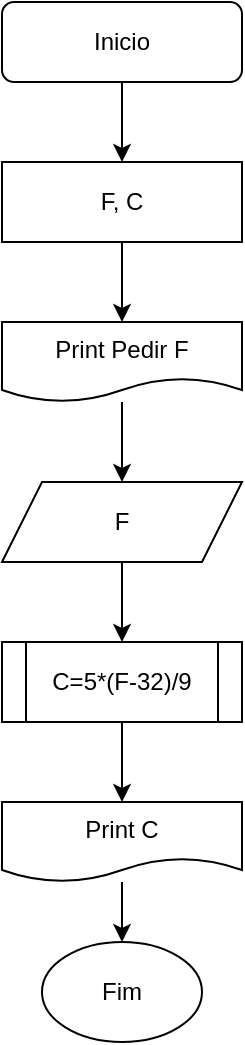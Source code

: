 <mxfile version="27.1.1">
  <diagram name="Página-1" id="gx2sNBhWUMIWt3IAhmol">
    <mxGraphModel dx="1594" dy="978" grid="1" gridSize="10" guides="1" tooltips="1" connect="1" arrows="1" fold="1" page="1" pageScale="1" pageWidth="827" pageHeight="1169" math="0" shadow="0">
      <root>
        <mxCell id="0" />
        <mxCell id="1" parent="0" />
        <mxCell id="l61VkiETOuSehqePeORV-9" style="edgeStyle=orthogonalEdgeStyle;rounded=0;orthogonalLoop=1;jettySize=auto;html=1;" edge="1" parent="1" source="l61VkiETOuSehqePeORV-1" target="l61VkiETOuSehqePeORV-2">
          <mxGeometry relative="1" as="geometry" />
        </mxCell>
        <mxCell id="l61VkiETOuSehqePeORV-1" value="Inicio" style="rounded=1;whiteSpace=wrap;html=1;" vertex="1" parent="1">
          <mxGeometry x="354" y="330" width="120" height="40" as="geometry" />
        </mxCell>
        <mxCell id="l61VkiETOuSehqePeORV-10" style="edgeStyle=orthogonalEdgeStyle;rounded=0;orthogonalLoop=1;jettySize=auto;html=1;" edge="1" parent="1" source="l61VkiETOuSehqePeORV-2" target="l61VkiETOuSehqePeORV-3">
          <mxGeometry relative="1" as="geometry" />
        </mxCell>
        <mxCell id="l61VkiETOuSehqePeORV-2" value="F, C" style="rounded=0;whiteSpace=wrap;html=1;" vertex="1" parent="1">
          <mxGeometry x="354" y="410" width="120" height="40" as="geometry" />
        </mxCell>
        <mxCell id="l61VkiETOuSehqePeORV-11" style="edgeStyle=orthogonalEdgeStyle;rounded=0;orthogonalLoop=1;jettySize=auto;html=1;" edge="1" parent="1" source="l61VkiETOuSehqePeORV-3" target="l61VkiETOuSehqePeORV-5">
          <mxGeometry relative="1" as="geometry" />
        </mxCell>
        <mxCell id="l61VkiETOuSehqePeORV-3" value="Print Pedir F" style="shape=document;whiteSpace=wrap;html=1;boundedLbl=1;" vertex="1" parent="1">
          <mxGeometry x="354" y="490" width="120" height="40" as="geometry" />
        </mxCell>
        <mxCell id="l61VkiETOuSehqePeORV-12" style="edgeStyle=orthogonalEdgeStyle;rounded=0;orthogonalLoop=1;jettySize=auto;html=1;" edge="1" parent="1" source="l61VkiETOuSehqePeORV-5" target="l61VkiETOuSehqePeORV-6">
          <mxGeometry relative="1" as="geometry" />
        </mxCell>
        <mxCell id="l61VkiETOuSehqePeORV-5" value="F" style="shape=parallelogram;perimeter=parallelogramPerimeter;whiteSpace=wrap;html=1;fixedSize=1;" vertex="1" parent="1">
          <mxGeometry x="354" y="570" width="120" height="40" as="geometry" />
        </mxCell>
        <mxCell id="l61VkiETOuSehqePeORV-13" style="edgeStyle=orthogonalEdgeStyle;rounded=0;orthogonalLoop=1;jettySize=auto;html=1;" edge="1" parent="1" source="l61VkiETOuSehqePeORV-6" target="l61VkiETOuSehqePeORV-8">
          <mxGeometry relative="1" as="geometry" />
        </mxCell>
        <mxCell id="l61VkiETOuSehqePeORV-6" value="C=5*(F-32)/9" style="shape=process;whiteSpace=wrap;html=1;backgroundOutline=1;" vertex="1" parent="1">
          <mxGeometry x="354" y="650" width="120" height="40" as="geometry" />
        </mxCell>
        <mxCell id="l61VkiETOuSehqePeORV-7" value="Fim" style="ellipse;whiteSpace=wrap;html=1;" vertex="1" parent="1">
          <mxGeometry x="374" y="800" width="80" height="50" as="geometry" />
        </mxCell>
        <mxCell id="l61VkiETOuSehqePeORV-14" style="edgeStyle=orthogonalEdgeStyle;rounded=0;orthogonalLoop=1;jettySize=auto;html=1;entryX=0.5;entryY=0;entryDx=0;entryDy=0;" edge="1" parent="1" source="l61VkiETOuSehqePeORV-8" target="l61VkiETOuSehqePeORV-7">
          <mxGeometry relative="1" as="geometry" />
        </mxCell>
        <mxCell id="l61VkiETOuSehqePeORV-8" value="Print C" style="shape=document;whiteSpace=wrap;html=1;boundedLbl=1;" vertex="1" parent="1">
          <mxGeometry x="354" y="730" width="120" height="40" as="geometry" />
        </mxCell>
      </root>
    </mxGraphModel>
  </diagram>
</mxfile>

